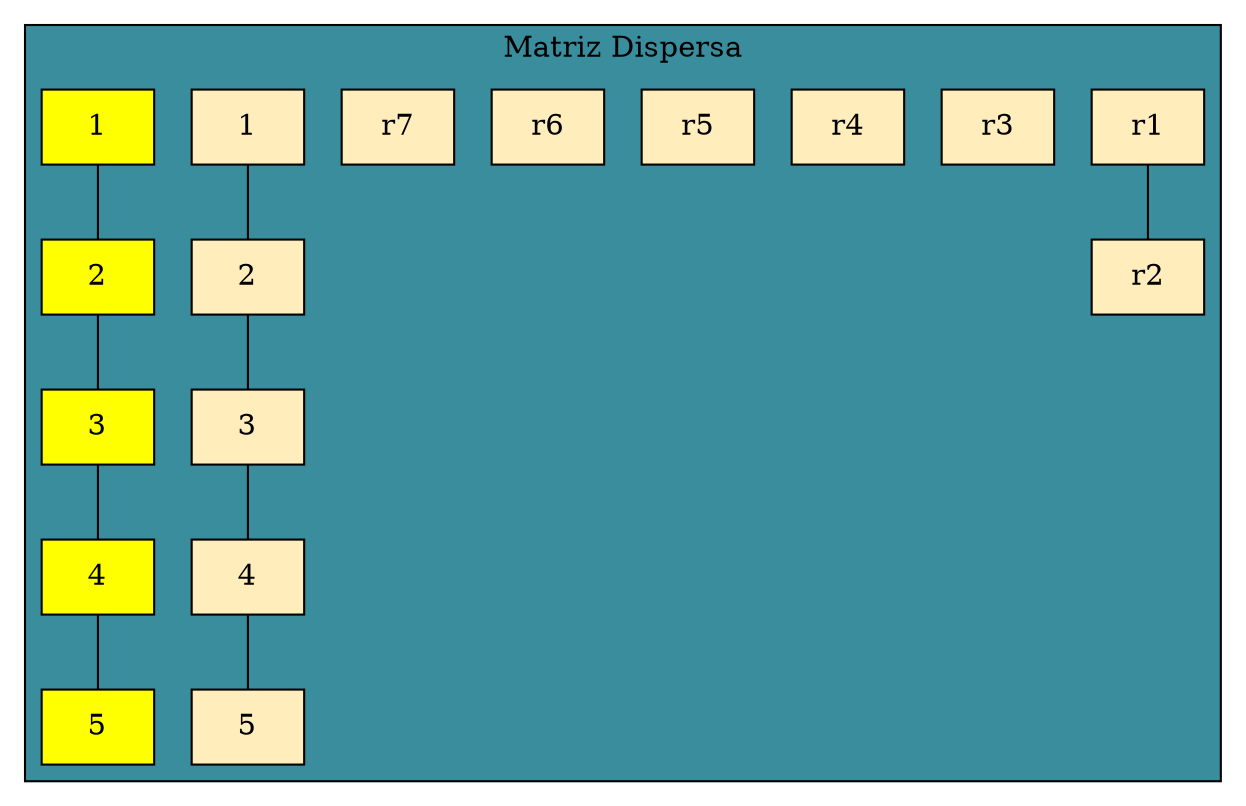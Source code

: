 
    digraph myGraph{
    node[shape=box fillcolor="#FFEDBB" style=filled]
    subgraph cluster_p{
        label = "Matriz Dispersa"
        bgcolor = "#398D9C"
        edge[dir = "none"]
        /*Here we start creating the columns.
        color = "#398D9C" style=invisible
        */
        Row1[label="r1"]
        Row2[label="r2"]
        Row3[label="r3"]
        Row4[label="r4"]
        Row5[label="r5"]
        Row6[label="r6"]
        Row7[label="r7"]

        Row1 -> Row2;


        Fila1[label="1", group=1];
        Fila2[label="2", group=2];
        Fila3[label="3", group=3];
        Fila4[label="4", group=4];
        Fila5[label="5", group=5];
        /*Linkin the nodes*/
        Fila1 -> Fila2;
        Fila2 -> Fila3;
        Fila3 -> Fila4;
        Fila4 -> Fila5;
        /*Enlazando los nodos de las filas.*/
        Columna1[label = "1", group = 2, fillcolor=yellow]
        Columna2[label = "2", group = 3, fillcolor=yellow]
        Columna3[label = "3", group = 4, fillcolor=yellow]
        Columna4[label = "4", group = 5, fillcolor=yellow]
        Columna5[label = "5", group = 6, fillcolor=yellow]
        /*Enlazando los nodos de las columnas.*/
        Columna1 -> Columna2
        Columna2 -> Columna3
        Columna3 -> Columna4
        Columna4 -> Columna5
    }
}  
    